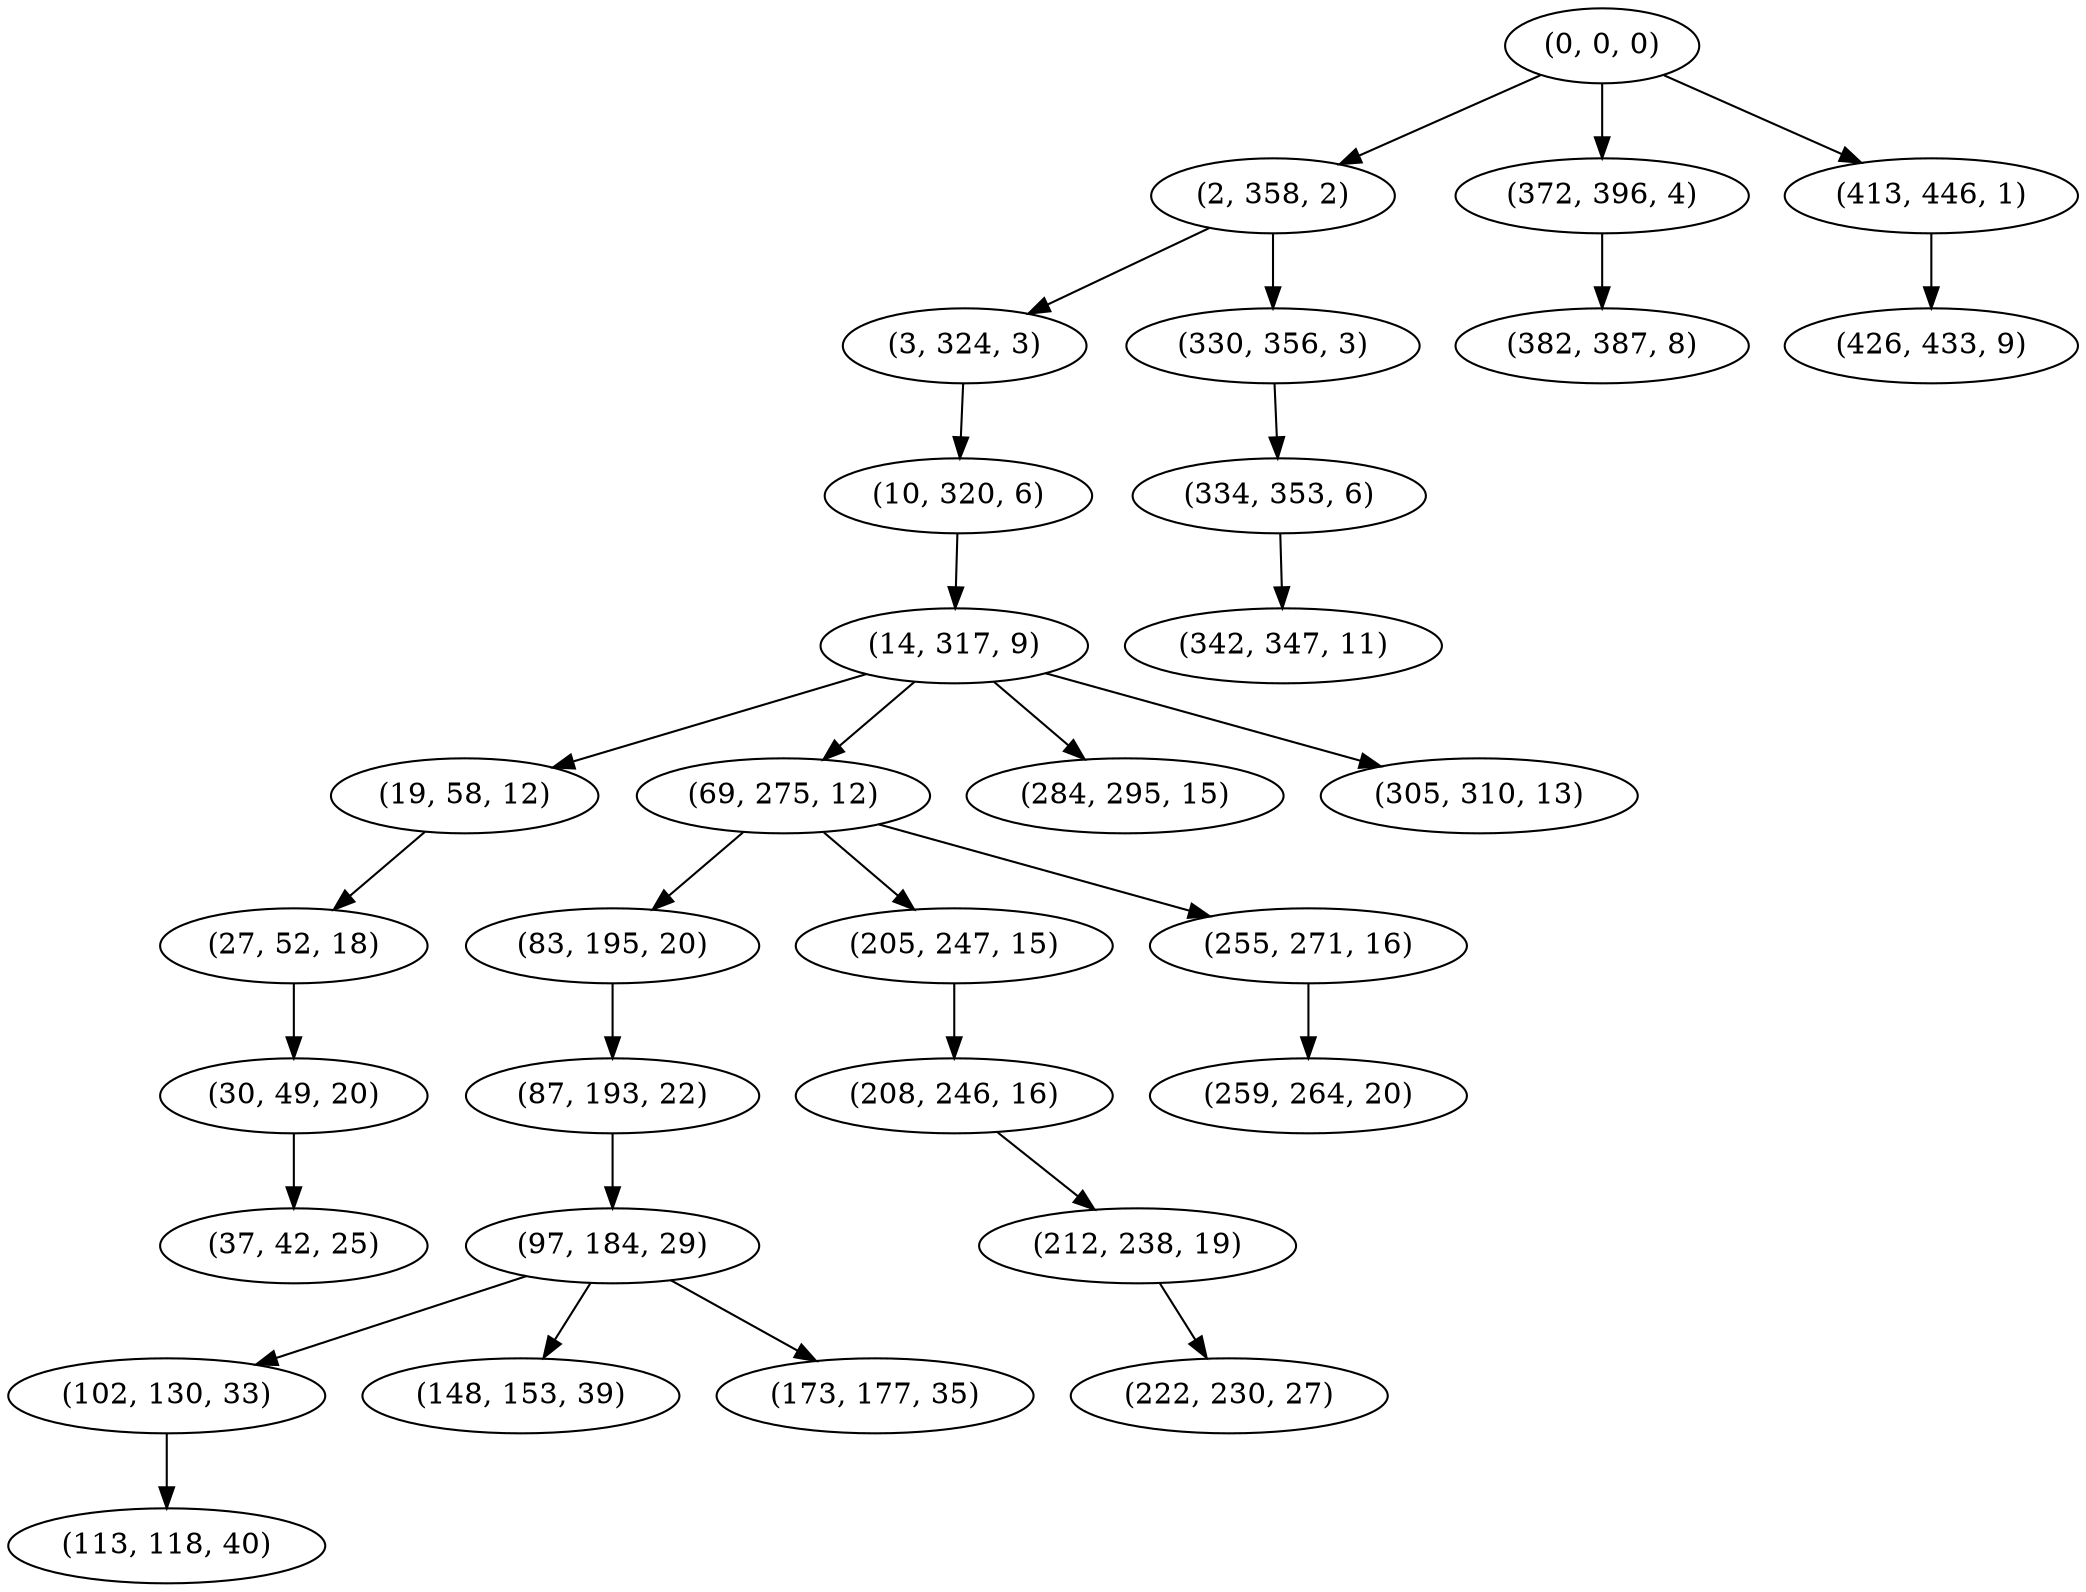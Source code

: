 digraph tree {
    "(0, 0, 0)";
    "(2, 358, 2)";
    "(3, 324, 3)";
    "(10, 320, 6)";
    "(14, 317, 9)";
    "(19, 58, 12)";
    "(27, 52, 18)";
    "(30, 49, 20)";
    "(37, 42, 25)";
    "(69, 275, 12)";
    "(83, 195, 20)";
    "(87, 193, 22)";
    "(97, 184, 29)";
    "(102, 130, 33)";
    "(113, 118, 40)";
    "(148, 153, 39)";
    "(173, 177, 35)";
    "(205, 247, 15)";
    "(208, 246, 16)";
    "(212, 238, 19)";
    "(222, 230, 27)";
    "(255, 271, 16)";
    "(259, 264, 20)";
    "(284, 295, 15)";
    "(305, 310, 13)";
    "(330, 356, 3)";
    "(334, 353, 6)";
    "(342, 347, 11)";
    "(372, 396, 4)";
    "(382, 387, 8)";
    "(413, 446, 1)";
    "(426, 433, 9)";
    "(0, 0, 0)" -> "(2, 358, 2)";
    "(0, 0, 0)" -> "(372, 396, 4)";
    "(0, 0, 0)" -> "(413, 446, 1)";
    "(2, 358, 2)" -> "(3, 324, 3)";
    "(2, 358, 2)" -> "(330, 356, 3)";
    "(3, 324, 3)" -> "(10, 320, 6)";
    "(10, 320, 6)" -> "(14, 317, 9)";
    "(14, 317, 9)" -> "(19, 58, 12)";
    "(14, 317, 9)" -> "(69, 275, 12)";
    "(14, 317, 9)" -> "(284, 295, 15)";
    "(14, 317, 9)" -> "(305, 310, 13)";
    "(19, 58, 12)" -> "(27, 52, 18)";
    "(27, 52, 18)" -> "(30, 49, 20)";
    "(30, 49, 20)" -> "(37, 42, 25)";
    "(69, 275, 12)" -> "(83, 195, 20)";
    "(69, 275, 12)" -> "(205, 247, 15)";
    "(69, 275, 12)" -> "(255, 271, 16)";
    "(83, 195, 20)" -> "(87, 193, 22)";
    "(87, 193, 22)" -> "(97, 184, 29)";
    "(97, 184, 29)" -> "(102, 130, 33)";
    "(97, 184, 29)" -> "(148, 153, 39)";
    "(97, 184, 29)" -> "(173, 177, 35)";
    "(102, 130, 33)" -> "(113, 118, 40)";
    "(205, 247, 15)" -> "(208, 246, 16)";
    "(208, 246, 16)" -> "(212, 238, 19)";
    "(212, 238, 19)" -> "(222, 230, 27)";
    "(255, 271, 16)" -> "(259, 264, 20)";
    "(330, 356, 3)" -> "(334, 353, 6)";
    "(334, 353, 6)" -> "(342, 347, 11)";
    "(372, 396, 4)" -> "(382, 387, 8)";
    "(413, 446, 1)" -> "(426, 433, 9)";
}
